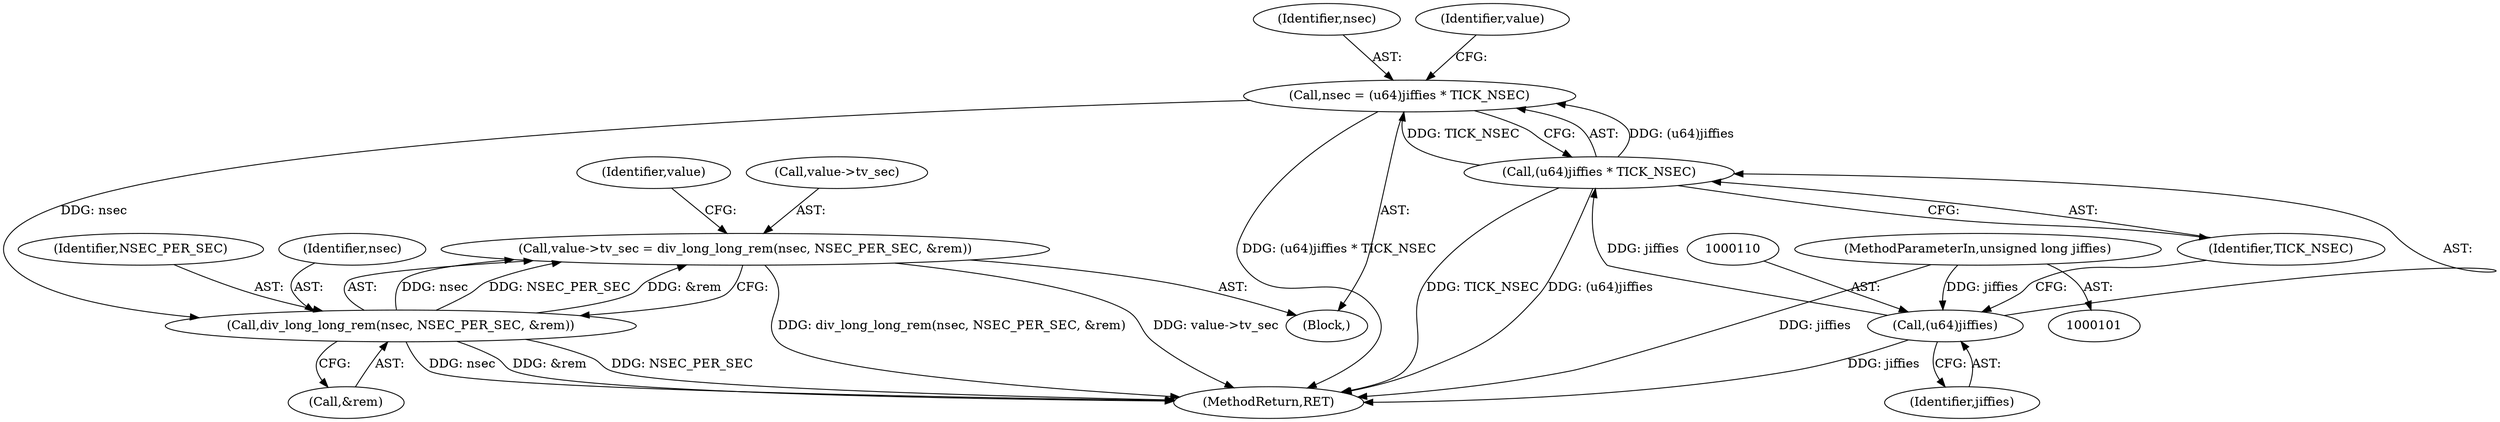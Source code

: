 digraph "0_linux_f8bd2258e2d520dff28c855658bd24bdafb5102d@pointer" {
"1000114" [label="(Call,value->tv_sec = div_long_long_rem(nsec, NSEC_PER_SEC, &rem))"];
"1000118" [label="(Call,div_long_long_rem(nsec, NSEC_PER_SEC, &rem))"];
"1000106" [label="(Call,nsec = (u64)jiffies * TICK_NSEC)"];
"1000108" [label="(Call,(u64)jiffies * TICK_NSEC)"];
"1000109" [label="(Call,(u64)jiffies)"];
"1000102" [label="(MethodParameterIn,unsigned long jiffies)"];
"1000115" [label="(Call,value->tv_sec)"];
"1000104" [label="(Block,)"];
"1000114" [label="(Call,value->tv_sec = div_long_long_rem(nsec, NSEC_PER_SEC, &rem))"];
"1000107" [label="(Identifier,nsec)"];
"1000109" [label="(Call,(u64)jiffies)"];
"1000125" [label="(Identifier,value)"];
"1000111" [label="(Identifier,jiffies)"];
"1000112" [label="(Identifier,TICK_NSEC)"];
"1000120" [label="(Identifier,NSEC_PER_SEC)"];
"1000106" [label="(Call,nsec = (u64)jiffies * TICK_NSEC)"];
"1000119" [label="(Identifier,nsec)"];
"1000118" [label="(Call,div_long_long_rem(nsec, NSEC_PER_SEC, &rem))"];
"1000121" [label="(Call,&rem)"];
"1000102" [label="(MethodParameterIn,unsigned long jiffies)"];
"1000108" [label="(Call,(u64)jiffies * TICK_NSEC)"];
"1000116" [label="(Identifier,value)"];
"1000130" [label="(MethodReturn,RET)"];
"1000114" -> "1000104"  [label="AST: "];
"1000114" -> "1000118"  [label="CFG: "];
"1000115" -> "1000114"  [label="AST: "];
"1000118" -> "1000114"  [label="AST: "];
"1000125" -> "1000114"  [label="CFG: "];
"1000114" -> "1000130"  [label="DDG: div_long_long_rem(nsec, NSEC_PER_SEC, &rem)"];
"1000114" -> "1000130"  [label="DDG: value->tv_sec"];
"1000118" -> "1000114"  [label="DDG: nsec"];
"1000118" -> "1000114"  [label="DDG: NSEC_PER_SEC"];
"1000118" -> "1000114"  [label="DDG: &rem"];
"1000118" -> "1000121"  [label="CFG: "];
"1000119" -> "1000118"  [label="AST: "];
"1000120" -> "1000118"  [label="AST: "];
"1000121" -> "1000118"  [label="AST: "];
"1000118" -> "1000130"  [label="DDG: NSEC_PER_SEC"];
"1000118" -> "1000130"  [label="DDG: nsec"];
"1000118" -> "1000130"  [label="DDG: &rem"];
"1000106" -> "1000118"  [label="DDG: nsec"];
"1000106" -> "1000104"  [label="AST: "];
"1000106" -> "1000108"  [label="CFG: "];
"1000107" -> "1000106"  [label="AST: "];
"1000108" -> "1000106"  [label="AST: "];
"1000116" -> "1000106"  [label="CFG: "];
"1000106" -> "1000130"  [label="DDG: (u64)jiffies * TICK_NSEC"];
"1000108" -> "1000106"  [label="DDG: (u64)jiffies"];
"1000108" -> "1000106"  [label="DDG: TICK_NSEC"];
"1000108" -> "1000112"  [label="CFG: "];
"1000109" -> "1000108"  [label="AST: "];
"1000112" -> "1000108"  [label="AST: "];
"1000108" -> "1000130"  [label="DDG: TICK_NSEC"];
"1000108" -> "1000130"  [label="DDG: (u64)jiffies"];
"1000109" -> "1000108"  [label="DDG: jiffies"];
"1000109" -> "1000111"  [label="CFG: "];
"1000110" -> "1000109"  [label="AST: "];
"1000111" -> "1000109"  [label="AST: "];
"1000112" -> "1000109"  [label="CFG: "];
"1000109" -> "1000130"  [label="DDG: jiffies"];
"1000102" -> "1000109"  [label="DDG: jiffies"];
"1000102" -> "1000101"  [label="AST: "];
"1000102" -> "1000130"  [label="DDG: jiffies"];
}
